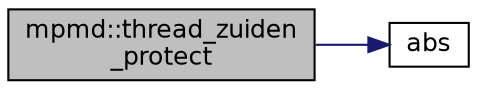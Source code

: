 digraph "mpmd::thread_zuiden_protect"
{
 // INTERACTIVE_SVG=YES
 // LATEX_PDF_SIZE
  bgcolor="transparent";
  edge [fontname="Helvetica",fontsize="12",labelfontname="Helvetica",labelfontsize="12"];
  node [fontname="Helvetica",fontsize="12",shape=record];
  rankdir="LR";
  Node1 [label="mpmd::thread_zuiden\l_protect",height=0.2,width=0.4,color="black", fillcolor="grey75", style="filled", fontcolor="black",tooltip="The van Zuiden integrator with protected fixed point itterations (makes sure you don't get stuck in a..."];
  Node1 -> Node2 [color="midnightblue",fontsize="12",style="solid",fontname="Helvetica"];
  Node2 [label="abs",height=0.2,width=0.4,color="black",URL="$autodiff_8libmd_8cc_aef1f4db2bbc91c997fdc24226ea63d52.html#aef1f4db2bbc91c997fdc24226ea63d52",tooltip=" "];
}
